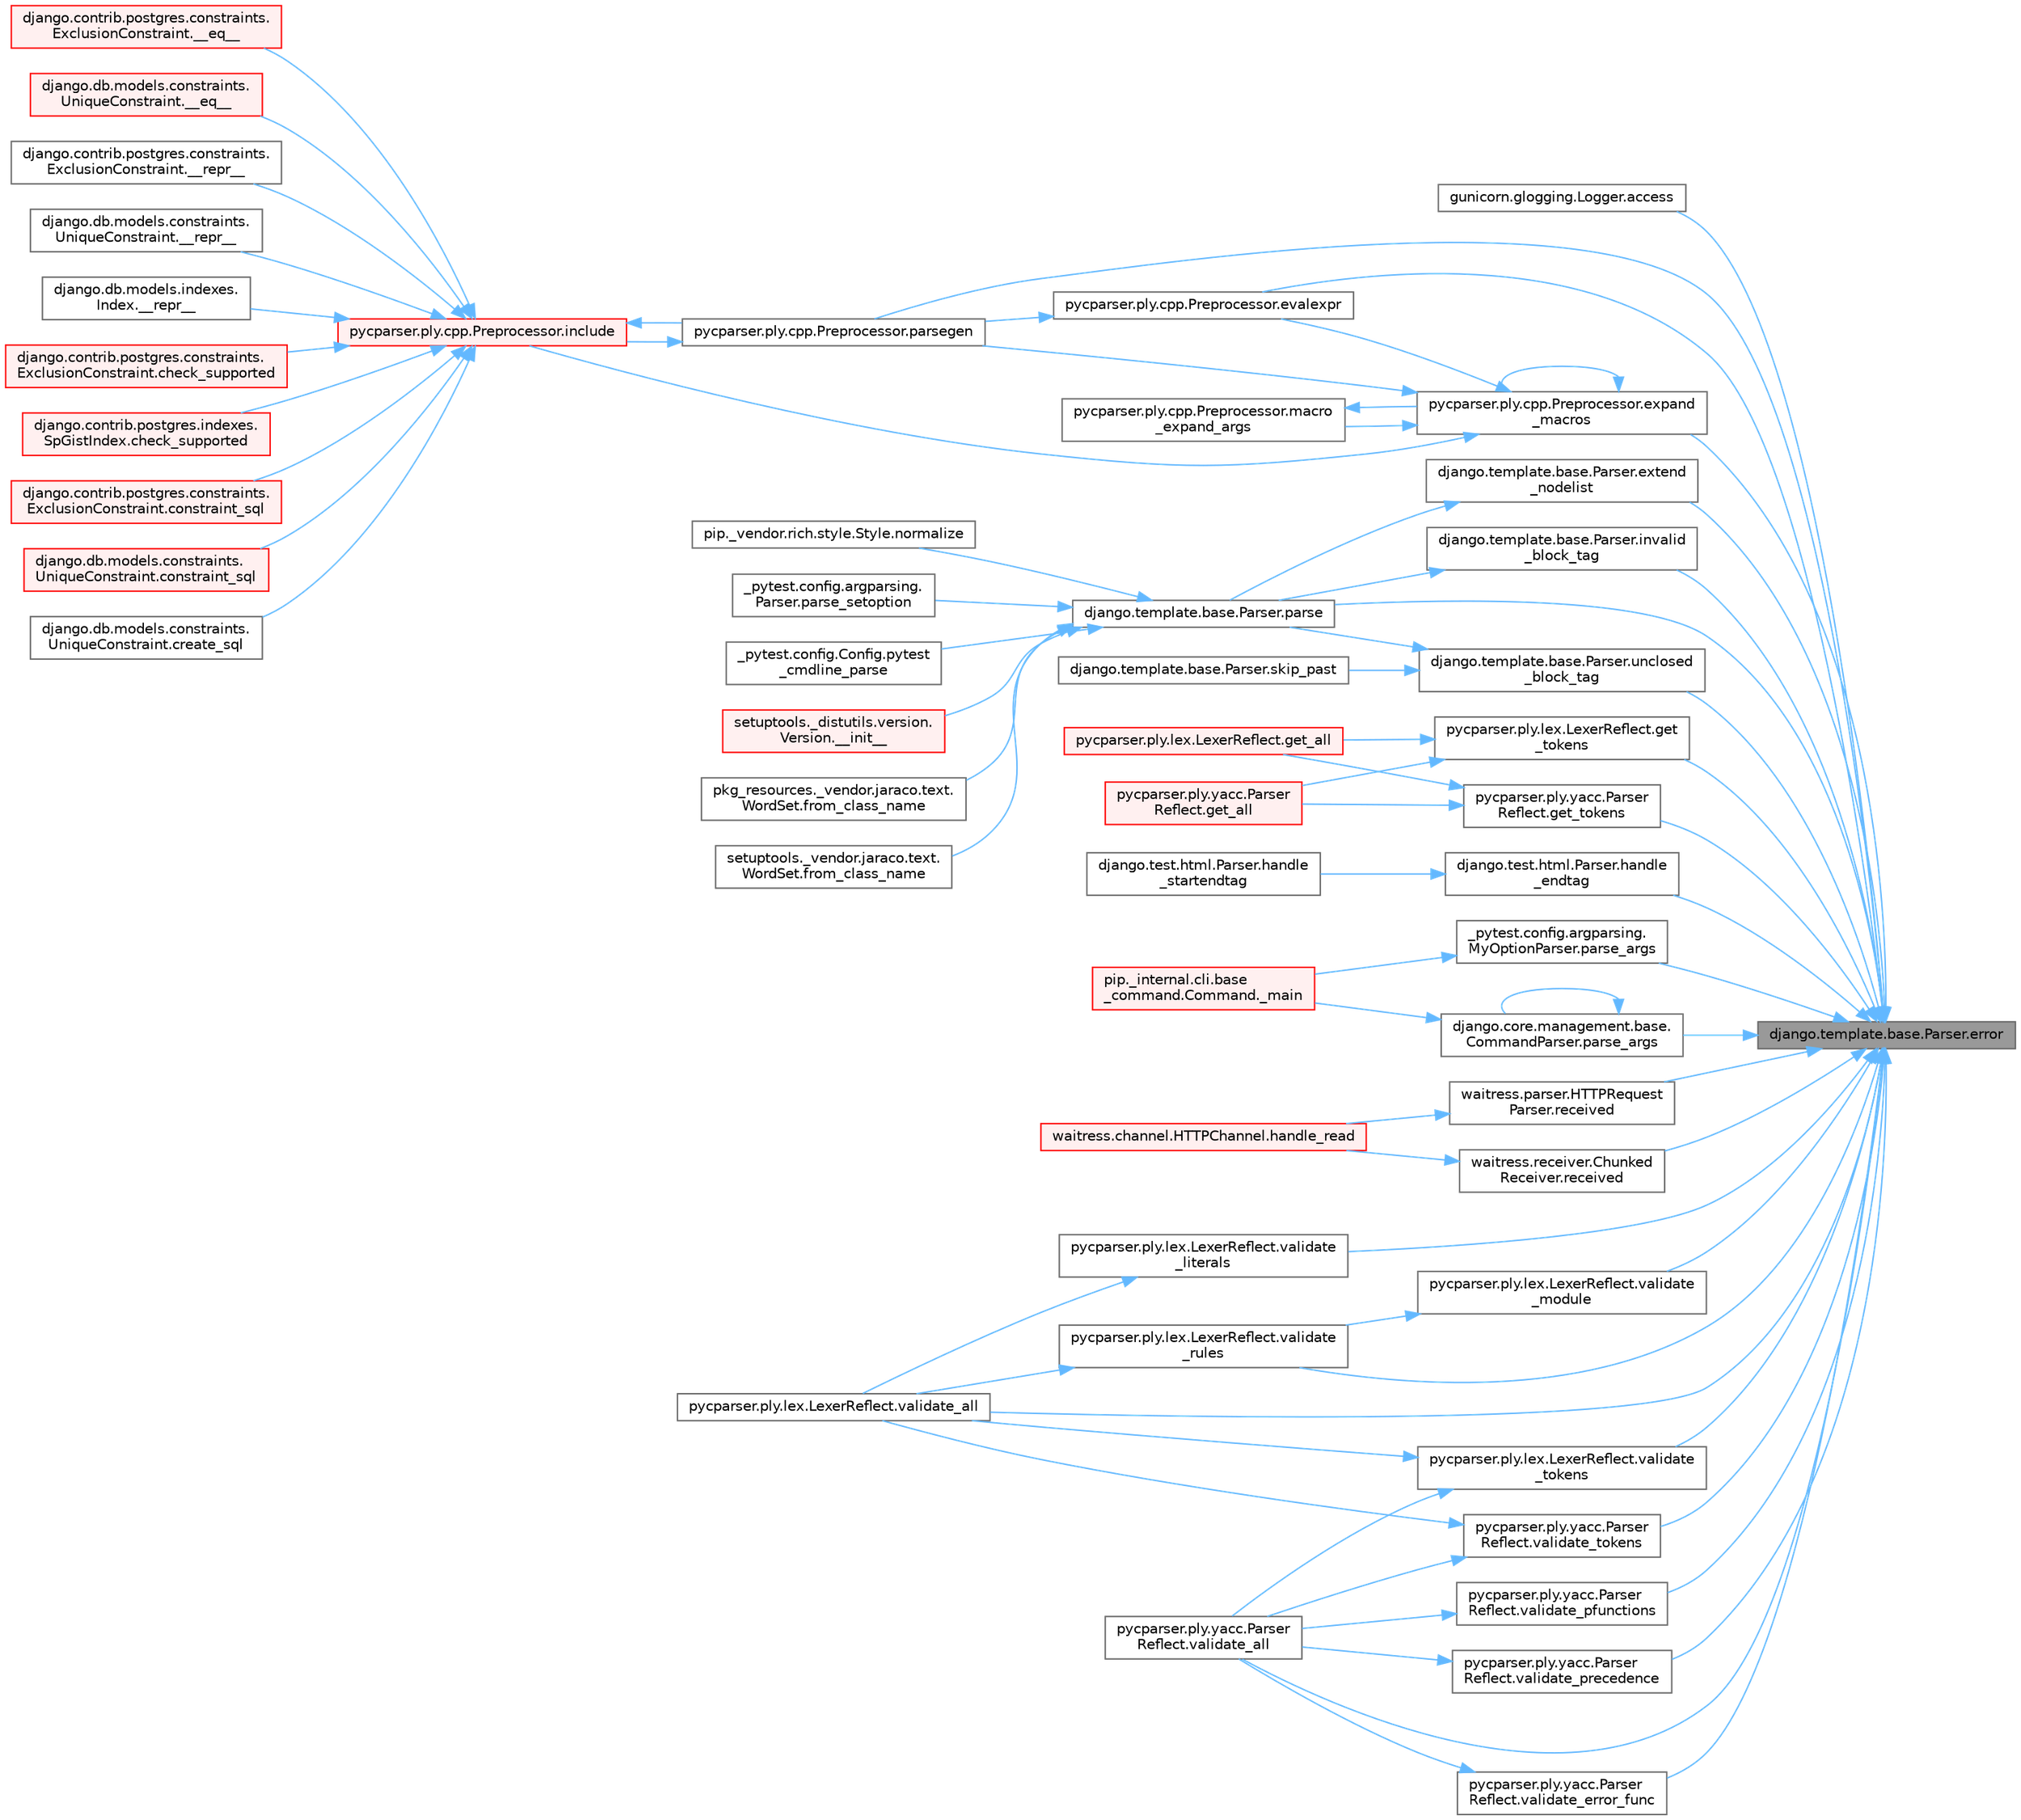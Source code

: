 digraph "django.template.base.Parser.error"
{
 // LATEX_PDF_SIZE
  bgcolor="transparent";
  edge [fontname=Helvetica,fontsize=10,labelfontname=Helvetica,labelfontsize=10];
  node [fontname=Helvetica,fontsize=10,shape=box,height=0.2,width=0.4];
  rankdir="RL";
  Node1 [id="Node000001",label="django.template.base.Parser.error",height=0.2,width=0.4,color="gray40", fillcolor="grey60", style="filled", fontcolor="black",tooltip=" "];
  Node1 -> Node2 [id="edge1_Node000001_Node000002",dir="back",color="steelblue1",style="solid",tooltip=" "];
  Node2 [id="Node000002",label="gunicorn.glogging.Logger.access",height=0.2,width=0.4,color="grey40", fillcolor="white", style="filled",URL="$classgunicorn_1_1glogging_1_1_logger.html#a3b9fcb2cb9d7803a849f41d52df08b4b",tooltip=" "];
  Node1 -> Node3 [id="edge2_Node000001_Node000003",dir="back",color="steelblue1",style="solid",tooltip=" "];
  Node3 [id="Node000003",label="pycparser.ply.cpp.Preprocessor.evalexpr",height=0.2,width=0.4,color="grey40", fillcolor="white", style="filled",URL="$classpycparser_1_1ply_1_1cpp_1_1_preprocessor.html#a3c16ad6c28242d1214d20158b02ecabd",tooltip=" "];
  Node3 -> Node4 [id="edge3_Node000003_Node000004",dir="back",color="steelblue1",style="solid",tooltip=" "];
  Node4 [id="Node000004",label="pycparser.ply.cpp.Preprocessor.parsegen",height=0.2,width=0.4,color="grey40", fillcolor="white", style="filled",URL="$classpycparser_1_1ply_1_1cpp_1_1_preprocessor.html#aad71ed64ebab07f9eafb0b36f9108723",tooltip=" "];
  Node4 -> Node5 [id="edge4_Node000004_Node000005",dir="back",color="steelblue1",style="solid",tooltip=" "];
  Node5 [id="Node000005",label="pycparser.ply.cpp.Preprocessor.include",height=0.2,width=0.4,color="red", fillcolor="#FFF0F0", style="filled",URL="$classpycparser_1_1ply_1_1cpp_1_1_preprocessor.html#aa91b0516d72dcf45e3d21b35b84ea1e0",tooltip=" "];
  Node5 -> Node6 [id="edge5_Node000005_Node000006",dir="back",color="steelblue1",style="solid",tooltip=" "];
  Node6 [id="Node000006",label="django.contrib.postgres.constraints.\lExclusionConstraint.__eq__",height=0.2,width=0.4,color="red", fillcolor="#FFF0F0", style="filled",URL="$classdjango_1_1contrib_1_1postgres_1_1constraints_1_1_exclusion_constraint.html#af496d048323e51177e1239475f9fe47c",tooltip=" "];
  Node5 -> Node15 [id="edge6_Node000005_Node000015",dir="back",color="steelblue1",style="solid",tooltip=" "];
  Node15 [id="Node000015",label="django.db.models.constraints.\lUniqueConstraint.__eq__",height=0.2,width=0.4,color="red", fillcolor="#FFF0F0", style="filled",URL="$classdjango_1_1db_1_1models_1_1constraints_1_1_unique_constraint.html#a1a877e5c6def4673a480b3fd44e3ad19",tooltip=" "];
  Node5 -> Node16 [id="edge7_Node000005_Node000016",dir="back",color="steelblue1",style="solid",tooltip=" "];
  Node16 [id="Node000016",label="django.contrib.postgres.constraints.\lExclusionConstraint.__repr__",height=0.2,width=0.4,color="grey40", fillcolor="white", style="filled",URL="$classdjango_1_1contrib_1_1postgres_1_1constraints_1_1_exclusion_constraint.html#a0771594ced240daa3e783f821d28adb5",tooltip=" "];
  Node5 -> Node17 [id="edge8_Node000005_Node000017",dir="back",color="steelblue1",style="solid",tooltip=" "];
  Node17 [id="Node000017",label="django.db.models.constraints.\lUniqueConstraint.__repr__",height=0.2,width=0.4,color="grey40", fillcolor="white", style="filled",URL="$classdjango_1_1db_1_1models_1_1constraints_1_1_unique_constraint.html#a182454ed288d36d2033f34e2442e63b6",tooltip=" "];
  Node5 -> Node18 [id="edge9_Node000005_Node000018",dir="back",color="steelblue1",style="solid",tooltip=" "];
  Node18 [id="Node000018",label="django.db.models.indexes.\lIndex.__repr__",height=0.2,width=0.4,color="grey40", fillcolor="white", style="filled",URL="$classdjango_1_1db_1_1models_1_1indexes_1_1_index.html#a491779817a13ed7b81a3fa01cb34b2c6",tooltip=" "];
  Node5 -> Node19 [id="edge10_Node000005_Node000019",dir="back",color="steelblue1",style="solid",tooltip=" "];
  Node19 [id="Node000019",label="django.contrib.postgres.constraints.\lExclusionConstraint.check_supported",height=0.2,width=0.4,color="red", fillcolor="#FFF0F0", style="filled",URL="$classdjango_1_1contrib_1_1postgres_1_1constraints_1_1_exclusion_constraint.html#afce44af1fdf188bca4592f852eb897c3",tooltip=" "];
  Node5 -> Node22 [id="edge11_Node000005_Node000022",dir="back",color="steelblue1",style="solid",tooltip=" "];
  Node22 [id="Node000022",label="django.contrib.postgres.indexes.\lSpGistIndex.check_supported",height=0.2,width=0.4,color="red", fillcolor="#FFF0F0", style="filled",URL="$classdjango_1_1contrib_1_1postgres_1_1indexes_1_1_sp_gist_index.html#aa2d05c1b3c304ae928ef271c01011447",tooltip=" "];
  Node5 -> Node23 [id="edge12_Node000005_Node000023",dir="back",color="steelblue1",style="solid",tooltip=" "];
  Node23 [id="Node000023",label="django.contrib.postgres.constraints.\lExclusionConstraint.constraint_sql",height=0.2,width=0.4,color="red", fillcolor="#FFF0F0", style="filled",URL="$classdjango_1_1contrib_1_1postgres_1_1constraints_1_1_exclusion_constraint.html#a9c7786d94df04c688d948011958a68c1",tooltip=" "];
  Node5 -> Node24 [id="edge13_Node000005_Node000024",dir="back",color="steelblue1",style="solid",tooltip=" "];
  Node24 [id="Node000024",label="django.db.models.constraints.\lUniqueConstraint.constraint_sql",height=0.2,width=0.4,color="red", fillcolor="#FFF0F0", style="filled",URL="$classdjango_1_1db_1_1models_1_1constraints_1_1_unique_constraint.html#ad8e91d3d3fb576b5000de9908877754d",tooltip=" "];
  Node5 -> Node25 [id="edge14_Node000005_Node000025",dir="back",color="steelblue1",style="solid",tooltip=" "];
  Node25 [id="Node000025",label="django.db.models.constraints.\lUniqueConstraint.create_sql",height=0.2,width=0.4,color="grey40", fillcolor="white", style="filled",URL="$classdjango_1_1db_1_1models_1_1constraints_1_1_unique_constraint.html#ad0cc45d12329073fac8ae7b419a34cae",tooltip=" "];
  Node5 -> Node4 [id="edge15_Node000005_Node000004",dir="back",color="steelblue1",style="solid",tooltip=" "];
  Node1 -> Node459 [id="edge16_Node000001_Node000459",dir="back",color="steelblue1",style="solid",tooltip=" "];
  Node459 [id="Node000459",label="pycparser.ply.cpp.Preprocessor.expand\l_macros",height=0.2,width=0.4,color="grey40", fillcolor="white", style="filled",URL="$classpycparser_1_1ply_1_1cpp_1_1_preprocessor.html#a4ac7e926ac9f68ef96f58e704a570d42",tooltip=" "];
  Node459 -> Node3 [id="edge17_Node000459_Node000003",dir="back",color="steelblue1",style="solid",tooltip=" "];
  Node459 -> Node459 [id="edge18_Node000459_Node000459",dir="back",color="steelblue1",style="solid",tooltip=" "];
  Node459 -> Node5 [id="edge19_Node000459_Node000005",dir="back",color="steelblue1",style="solid",tooltip=" "];
  Node459 -> Node460 [id="edge20_Node000459_Node000460",dir="back",color="steelblue1",style="solid",tooltip=" "];
  Node460 [id="Node000460",label="pycparser.ply.cpp.Preprocessor.macro\l_expand_args",height=0.2,width=0.4,color="grey40", fillcolor="white", style="filled",URL="$classpycparser_1_1ply_1_1cpp_1_1_preprocessor.html#a320b003959fb43eb0be175c9b80fea2d",tooltip=" "];
  Node460 -> Node459 [id="edge21_Node000460_Node000459",dir="back",color="steelblue1",style="solid",tooltip=" "];
  Node459 -> Node4 [id="edge22_Node000459_Node000004",dir="back",color="steelblue1",style="solid",tooltip=" "];
  Node1 -> Node461 [id="edge23_Node000001_Node000461",dir="back",color="steelblue1",style="solid",tooltip=" "];
  Node461 [id="Node000461",label="django.template.base.Parser.extend\l_nodelist",height=0.2,width=0.4,color="grey40", fillcolor="white", style="filled",URL="$classdjango_1_1template_1_1base_1_1_parser.html#a18cc3b61dee227ebe679d5a97e219f55",tooltip=" "];
  Node461 -> Node462 [id="edge24_Node000461_Node000462",dir="back",color="steelblue1",style="solid",tooltip=" "];
  Node462 [id="Node000462",label="django.template.base.Parser.parse",height=0.2,width=0.4,color="grey40", fillcolor="white", style="filled",URL="$classdjango_1_1template_1_1base_1_1_parser.html#adf49a6d849c5bc731f4dcd79bbd13e52",tooltip=" "];
  Node462 -> Node463 [id="edge25_Node000462_Node000463",dir="back",color="steelblue1",style="solid",tooltip=" "];
  Node463 [id="Node000463",label="setuptools._distutils.version.\lVersion.__init__",height=0.2,width=0.4,color="red", fillcolor="#FFF0F0", style="filled",URL="$classsetuptools_1_1__distutils_1_1version_1_1_version.html#a6eb3c2f0d326644884717848b784e398",tooltip=" "];
  Node462 -> Node464 [id="edge26_Node000462_Node000464",dir="back",color="steelblue1",style="solid",tooltip=" "];
  Node464 [id="Node000464",label="pkg_resources._vendor.jaraco.text.\lWordSet.from_class_name",height=0.2,width=0.4,color="grey40", fillcolor="white", style="filled",URL="$classpkg__resources_1_1__vendor_1_1jaraco_1_1text_1_1_word_set.html#a34e366f395f8e0b61e6b66a93bc8e848",tooltip=" "];
  Node462 -> Node465 [id="edge27_Node000462_Node000465",dir="back",color="steelblue1",style="solid",tooltip=" "];
  Node465 [id="Node000465",label="setuptools._vendor.jaraco.text.\lWordSet.from_class_name",height=0.2,width=0.4,color="grey40", fillcolor="white", style="filled",URL="$classsetuptools_1_1__vendor_1_1jaraco_1_1text_1_1_word_set.html#acc6d49fea7948867996de1a704579124",tooltip=" "];
  Node462 -> Node466 [id="edge28_Node000462_Node000466",dir="back",color="steelblue1",style="solid",tooltip=" "];
  Node466 [id="Node000466",label="pip._vendor.rich.style.Style.normalize",height=0.2,width=0.4,color="grey40", fillcolor="white", style="filled",URL="$classpip_1_1__vendor_1_1rich_1_1style_1_1_style.html#a702aa841b25a26307558cb52dcb12f0d",tooltip=" "];
  Node462 -> Node467 [id="edge29_Node000462_Node000467",dir="back",color="steelblue1",style="solid",tooltip=" "];
  Node467 [id="Node000467",label="_pytest.config.argparsing.\lParser.parse_setoption",height=0.2,width=0.4,color="grey40", fillcolor="white", style="filled",URL="$class__pytest_1_1config_1_1argparsing_1_1_parser.html#a406b16cc4dad29c64f46812c624e203c",tooltip=" "];
  Node462 -> Node468 [id="edge30_Node000462_Node000468",dir="back",color="steelblue1",style="solid",tooltip=" "];
  Node468 [id="Node000468",label="_pytest.config.Config.pytest\l_cmdline_parse",height=0.2,width=0.4,color="grey40", fillcolor="white", style="filled",URL="$class__pytest_1_1config_1_1_config.html#a87d1af36d8238d7df5315b782f91fc1d",tooltip=" "];
  Node1 -> Node469 [id="edge31_Node000001_Node000469",dir="back",color="steelblue1",style="solid",tooltip=" "];
  Node469 [id="Node000469",label="pycparser.ply.lex.LexerReflect.get\l_tokens",height=0.2,width=0.4,color="grey40", fillcolor="white", style="filled",URL="$classpycparser_1_1ply_1_1lex_1_1_lexer_reflect.html#a10983bce282c9b55abb82ce3807c6286",tooltip=" "];
  Node469 -> Node470 [id="edge32_Node000469_Node000470",dir="back",color="steelblue1",style="solid",tooltip=" "];
  Node470 [id="Node000470",label="pycparser.ply.lex.LexerReflect.get_all",height=0.2,width=0.4,color="red", fillcolor="#FFF0F0", style="filled",URL="$classpycparser_1_1ply_1_1lex_1_1_lexer_reflect.html#a4726c4266e47d444a39bb9b01b73ef7d",tooltip=" "];
  Node469 -> Node473 [id="edge33_Node000469_Node000473",dir="back",color="steelblue1",style="solid",tooltip=" "];
  Node473 [id="Node000473",label="pycparser.ply.yacc.Parser\lReflect.get_all",height=0.2,width=0.4,color="red", fillcolor="#FFF0F0", style="filled",URL="$classpycparser_1_1ply_1_1yacc_1_1_parser_reflect.html#a3bd6a068b6384b296166f90669530504",tooltip=" "];
  Node1 -> Node474 [id="edge34_Node000001_Node000474",dir="back",color="steelblue1",style="solid",tooltip=" "];
  Node474 [id="Node000474",label="pycparser.ply.yacc.Parser\lReflect.get_tokens",height=0.2,width=0.4,color="grey40", fillcolor="white", style="filled",URL="$classpycparser_1_1ply_1_1yacc_1_1_parser_reflect.html#a32a8391d1552f74d1fd812eec68dc908",tooltip=" "];
  Node474 -> Node470 [id="edge35_Node000474_Node000470",dir="back",color="steelblue1",style="solid",tooltip=" "];
  Node474 -> Node473 [id="edge36_Node000474_Node000473",dir="back",color="steelblue1",style="solid",tooltip=" "];
  Node1 -> Node475 [id="edge37_Node000001_Node000475",dir="back",color="steelblue1",style="solid",tooltip=" "];
  Node475 [id="Node000475",label="django.test.html.Parser.handle\l_endtag",height=0.2,width=0.4,color="grey40", fillcolor="white", style="filled",URL="$classdjango_1_1test_1_1html_1_1_parser.html#a884b3359f3c54327e1eb7315d24e003d",tooltip=" "];
  Node475 -> Node476 [id="edge38_Node000475_Node000476",dir="back",color="steelblue1",style="solid",tooltip=" "];
  Node476 [id="Node000476",label="django.test.html.Parser.handle\l_startendtag",height=0.2,width=0.4,color="grey40", fillcolor="white", style="filled",URL="$classdjango_1_1test_1_1html_1_1_parser.html#a3d5c6af442187d52d229d18e4f87c2c2",tooltip=" "];
  Node1 -> Node477 [id="edge39_Node000001_Node000477",dir="back",color="steelblue1",style="solid",tooltip=" "];
  Node477 [id="Node000477",label="django.template.base.Parser.invalid\l_block_tag",height=0.2,width=0.4,color="grey40", fillcolor="white", style="filled",URL="$classdjango_1_1template_1_1base_1_1_parser.html#ad5b5b4e7969f94be4891ad344fb51af5",tooltip=" "];
  Node477 -> Node462 [id="edge40_Node000477_Node000462",dir="back",color="steelblue1",style="solid",tooltip=" "];
  Node1 -> Node462 [id="edge41_Node000001_Node000462",dir="back",color="steelblue1",style="solid",tooltip=" "];
  Node1 -> Node478 [id="edge42_Node000001_Node000478",dir="back",color="steelblue1",style="solid",tooltip=" "];
  Node478 [id="Node000478",label="_pytest.config.argparsing.\lMyOptionParser.parse_args",height=0.2,width=0.4,color="grey40", fillcolor="white", style="filled",URL="$class__pytest_1_1config_1_1argparsing_1_1_my_option_parser.html#ab9c41ef7aa3563347d264f1b7a8a1a66",tooltip=" "];
  Node478 -> Node479 [id="edge43_Node000478_Node000479",dir="back",color="steelblue1",style="solid",tooltip=" "];
  Node479 [id="Node000479",label="pip._internal.cli.base\l_command.Command._main",height=0.2,width=0.4,color="red", fillcolor="#FFF0F0", style="filled",URL="$classpip_1_1__internal_1_1cli_1_1base__command_1_1_command.html#a8bd305e8a444810d66cd9376bd3a63c9",tooltip=" "];
  Node1 -> Node481 [id="edge44_Node000001_Node000481",dir="back",color="steelblue1",style="solid",tooltip=" "];
  Node481 [id="Node000481",label="django.core.management.base.\lCommandParser.parse_args",height=0.2,width=0.4,color="grey40", fillcolor="white", style="filled",URL="$classdjango_1_1core_1_1management_1_1base_1_1_command_parser.html#a3bfc67243196388c65ea6d0755637db5",tooltip=" "];
  Node481 -> Node479 [id="edge45_Node000481_Node000479",dir="back",color="steelblue1",style="solid",tooltip=" "];
  Node481 -> Node481 [id="edge46_Node000481_Node000481",dir="back",color="steelblue1",style="solid",tooltip=" "];
  Node1 -> Node4 [id="edge47_Node000001_Node000004",dir="back",color="steelblue1",style="solid",tooltip=" "];
  Node1 -> Node482 [id="edge48_Node000001_Node000482",dir="back",color="steelblue1",style="solid",tooltip=" "];
  Node482 [id="Node000482",label="waitress.parser.HTTPRequest\lParser.received",height=0.2,width=0.4,color="grey40", fillcolor="white", style="filled",URL="$classwaitress_1_1parser_1_1_h_t_t_p_request_parser.html#a37aaf6b973fa4959ae4fe6fe4048fc24",tooltip=" "];
  Node482 -> Node78 [id="edge49_Node000482_Node000078",dir="back",color="steelblue1",style="solid",tooltip=" "];
  Node78 [id="Node000078",label="waitress.channel.HTTPChannel.handle_read",height=0.2,width=0.4,color="red", fillcolor="#FFF0F0", style="filled",URL="$classwaitress_1_1channel_1_1_h_t_t_p_channel.html#a1d690aa5821ba04f0e06883c7d5791c1",tooltip=" "];
  Node1 -> Node483 [id="edge50_Node000001_Node000483",dir="back",color="steelblue1",style="solid",tooltip=" "];
  Node483 [id="Node000483",label="waitress.receiver.Chunked\lReceiver.received",height=0.2,width=0.4,color="grey40", fillcolor="white", style="filled",URL="$classwaitress_1_1receiver_1_1_chunked_receiver.html#a560337d435bad205b28d765329a3d9e0",tooltip=" "];
  Node483 -> Node78 [id="edge51_Node000483_Node000078",dir="back",color="steelblue1",style="solid",tooltip=" "];
  Node1 -> Node484 [id="edge52_Node000001_Node000484",dir="back",color="steelblue1",style="solid",tooltip=" "];
  Node484 [id="Node000484",label="django.template.base.Parser.unclosed\l_block_tag",height=0.2,width=0.4,color="grey40", fillcolor="white", style="filled",URL="$classdjango_1_1template_1_1base_1_1_parser.html#a5ee190e13908db0573b7687deb43b639",tooltip=" "];
  Node484 -> Node462 [id="edge53_Node000484_Node000462",dir="back",color="steelblue1",style="solid",tooltip=" "];
  Node484 -> Node485 [id="edge54_Node000484_Node000485",dir="back",color="steelblue1",style="solid",tooltip=" "];
  Node485 [id="Node000485",label="django.template.base.Parser.skip_past",height=0.2,width=0.4,color="grey40", fillcolor="white", style="filled",URL="$classdjango_1_1template_1_1base_1_1_parser.html#a72392545b9bed168737680aa4491807f",tooltip=" "];
  Node1 -> Node486 [id="edge55_Node000001_Node000486",dir="back",color="steelblue1",style="solid",tooltip=" "];
  Node486 [id="Node000486",label="pycparser.ply.lex.LexerReflect.validate_all",height=0.2,width=0.4,color="grey40", fillcolor="white", style="filled",URL="$classpycparser_1_1ply_1_1lex_1_1_lexer_reflect.html#a218bcca937278cc45093167729bfb7ac",tooltip=" "];
  Node1 -> Node487 [id="edge56_Node000001_Node000487",dir="back",color="steelblue1",style="solid",tooltip=" "];
  Node487 [id="Node000487",label="pycparser.ply.yacc.Parser\lReflect.validate_all",height=0.2,width=0.4,color="grey40", fillcolor="white", style="filled",URL="$classpycparser_1_1ply_1_1yacc_1_1_parser_reflect.html#a96ac0824424f670c89156918f699b845",tooltip=" "];
  Node1 -> Node488 [id="edge57_Node000001_Node000488",dir="back",color="steelblue1",style="solid",tooltip=" "];
  Node488 [id="Node000488",label="pycparser.ply.yacc.Parser\lReflect.validate_error_func",height=0.2,width=0.4,color="grey40", fillcolor="white", style="filled",URL="$classpycparser_1_1ply_1_1yacc_1_1_parser_reflect.html#abb7904164b127d4246ed5a91ddf741a8",tooltip=" "];
  Node488 -> Node487 [id="edge58_Node000488_Node000487",dir="back",color="steelblue1",style="solid",tooltip=" "];
  Node1 -> Node489 [id="edge59_Node000001_Node000489",dir="back",color="steelblue1",style="solid",tooltip=" "];
  Node489 [id="Node000489",label="pycparser.ply.lex.LexerReflect.validate\l_literals",height=0.2,width=0.4,color="grey40", fillcolor="white", style="filled",URL="$classpycparser_1_1ply_1_1lex_1_1_lexer_reflect.html#a7797d2874e80da683e656d5ba97f4a11",tooltip=" "];
  Node489 -> Node486 [id="edge60_Node000489_Node000486",dir="back",color="steelblue1",style="solid",tooltip=" "];
  Node1 -> Node490 [id="edge61_Node000001_Node000490",dir="back",color="steelblue1",style="solid",tooltip=" "];
  Node490 [id="Node000490",label="pycparser.ply.lex.LexerReflect.validate\l_module",height=0.2,width=0.4,color="grey40", fillcolor="white", style="filled",URL="$classpycparser_1_1ply_1_1lex_1_1_lexer_reflect.html#ac4c78bbfe7d389bff02bd7fb7222d4f9",tooltip=" "];
  Node490 -> Node491 [id="edge62_Node000490_Node000491",dir="back",color="steelblue1",style="solid",tooltip=" "];
  Node491 [id="Node000491",label="pycparser.ply.lex.LexerReflect.validate\l_rules",height=0.2,width=0.4,color="grey40", fillcolor="white", style="filled",URL="$classpycparser_1_1ply_1_1lex_1_1_lexer_reflect.html#a16c717b08e8dfb81b432995308be295a",tooltip=" "];
  Node491 -> Node486 [id="edge63_Node000491_Node000486",dir="back",color="steelblue1",style="solid",tooltip=" "];
  Node1 -> Node492 [id="edge64_Node000001_Node000492",dir="back",color="steelblue1",style="solid",tooltip=" "];
  Node492 [id="Node000492",label="pycparser.ply.yacc.Parser\lReflect.validate_pfunctions",height=0.2,width=0.4,color="grey40", fillcolor="white", style="filled",URL="$classpycparser_1_1ply_1_1yacc_1_1_parser_reflect.html#ad6caed0ceb47c1d26816271401d68b32",tooltip=" "];
  Node492 -> Node487 [id="edge65_Node000492_Node000487",dir="back",color="steelblue1",style="solid",tooltip=" "];
  Node1 -> Node493 [id="edge66_Node000001_Node000493",dir="back",color="steelblue1",style="solid",tooltip=" "];
  Node493 [id="Node000493",label="pycparser.ply.yacc.Parser\lReflect.validate_precedence",height=0.2,width=0.4,color="grey40", fillcolor="white", style="filled",URL="$classpycparser_1_1ply_1_1yacc_1_1_parser_reflect.html#a21d35acc015ce3c629247dc491dd9d20",tooltip=" "];
  Node493 -> Node487 [id="edge67_Node000493_Node000487",dir="back",color="steelblue1",style="solid",tooltip=" "];
  Node1 -> Node491 [id="edge68_Node000001_Node000491",dir="back",color="steelblue1",style="solid",tooltip=" "];
  Node1 -> Node494 [id="edge69_Node000001_Node000494",dir="back",color="steelblue1",style="solid",tooltip=" "];
  Node494 [id="Node000494",label="pycparser.ply.lex.LexerReflect.validate\l_tokens",height=0.2,width=0.4,color="grey40", fillcolor="white", style="filled",URL="$classpycparser_1_1ply_1_1lex_1_1_lexer_reflect.html#a4bdc9e539877f748edefcd978105615b",tooltip=" "];
  Node494 -> Node486 [id="edge70_Node000494_Node000486",dir="back",color="steelblue1",style="solid",tooltip=" "];
  Node494 -> Node487 [id="edge71_Node000494_Node000487",dir="back",color="steelblue1",style="solid",tooltip=" "];
  Node1 -> Node495 [id="edge72_Node000001_Node000495",dir="back",color="steelblue1",style="solid",tooltip=" "];
  Node495 [id="Node000495",label="pycparser.ply.yacc.Parser\lReflect.validate_tokens",height=0.2,width=0.4,color="grey40", fillcolor="white", style="filled",URL="$classpycparser_1_1ply_1_1yacc_1_1_parser_reflect.html#a8fc22ab3debc6125e0b5cd26910f94f4",tooltip=" "];
  Node495 -> Node486 [id="edge73_Node000495_Node000486",dir="back",color="steelblue1",style="solid",tooltip=" "];
  Node495 -> Node487 [id="edge74_Node000495_Node000487",dir="back",color="steelblue1",style="solid",tooltip=" "];
}
